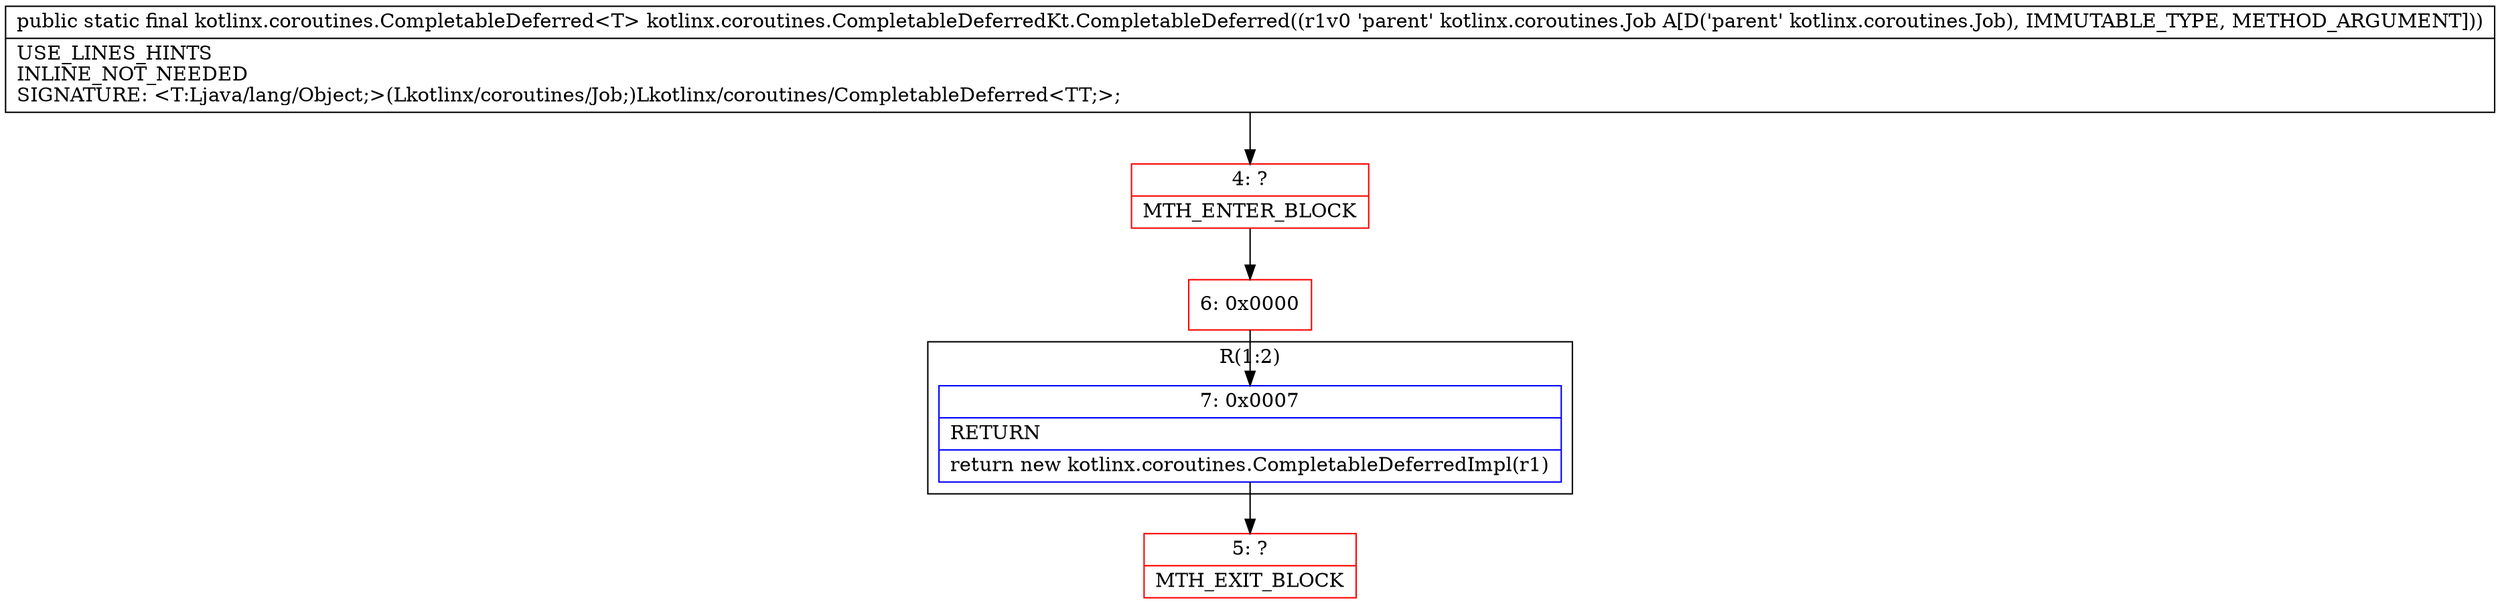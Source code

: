digraph "CFG forkotlinx.coroutines.CompletableDeferredKt.CompletableDeferred(Lkotlinx\/coroutines\/Job;)Lkotlinx\/coroutines\/CompletableDeferred;" {
subgraph cluster_Region_398250889 {
label = "R(1:2)";
node [shape=record,color=blue];
Node_7 [shape=record,label="{7\:\ 0x0007|RETURN\l|return new kotlinx.coroutines.CompletableDeferredImpl(r1)\l}"];
}
Node_4 [shape=record,color=red,label="{4\:\ ?|MTH_ENTER_BLOCK\l}"];
Node_6 [shape=record,color=red,label="{6\:\ 0x0000}"];
Node_5 [shape=record,color=red,label="{5\:\ ?|MTH_EXIT_BLOCK\l}"];
MethodNode[shape=record,label="{public static final kotlinx.coroutines.CompletableDeferred\<T\> kotlinx.coroutines.CompletableDeferredKt.CompletableDeferred((r1v0 'parent' kotlinx.coroutines.Job A[D('parent' kotlinx.coroutines.Job), IMMUTABLE_TYPE, METHOD_ARGUMENT]))  | USE_LINES_HINTS\lINLINE_NOT_NEEDED\lSIGNATURE: \<T:Ljava\/lang\/Object;\>(Lkotlinx\/coroutines\/Job;)Lkotlinx\/coroutines\/CompletableDeferred\<TT;\>;\l}"];
MethodNode -> Node_4;Node_7 -> Node_5;
Node_4 -> Node_6;
Node_6 -> Node_7;
}

